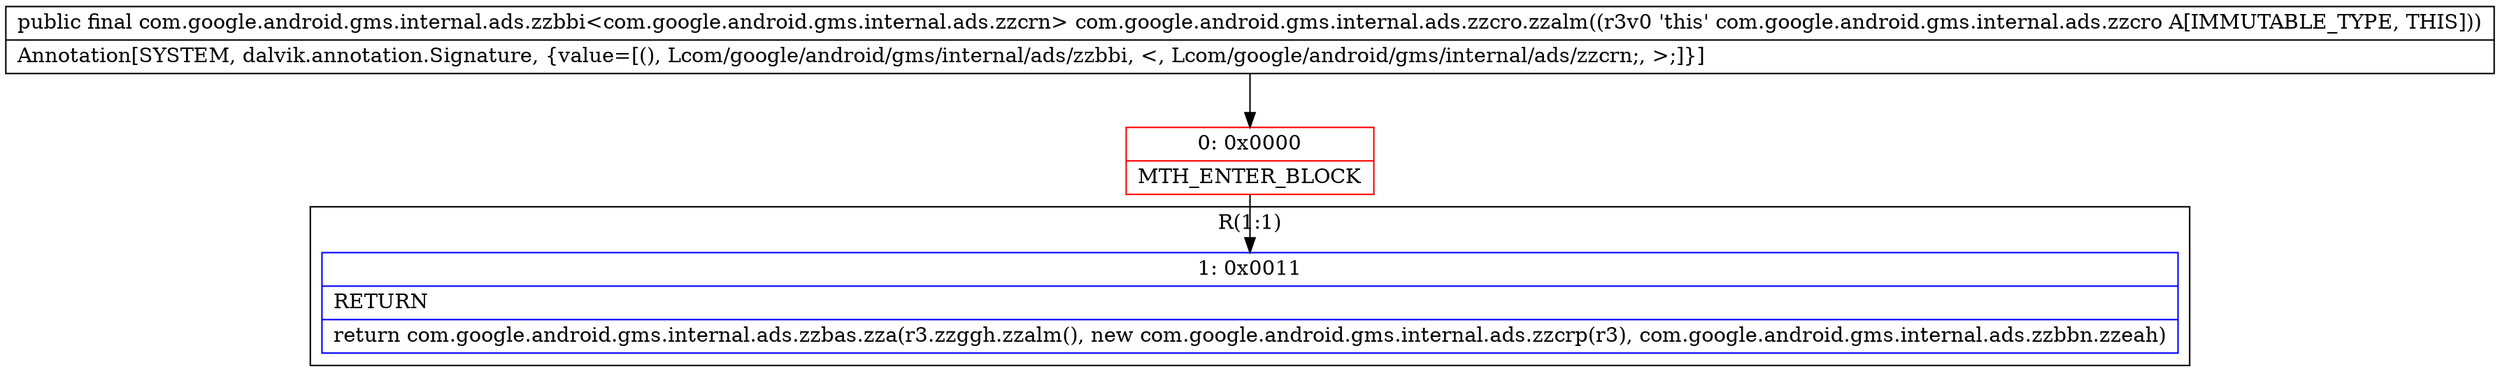 digraph "CFG forcom.google.android.gms.internal.ads.zzcro.zzalm()Lcom\/google\/android\/gms\/internal\/ads\/zzbbi;" {
subgraph cluster_Region_874529466 {
label = "R(1:1)";
node [shape=record,color=blue];
Node_1 [shape=record,label="{1\:\ 0x0011|RETURN\l|return com.google.android.gms.internal.ads.zzbas.zza(r3.zzggh.zzalm(), new com.google.android.gms.internal.ads.zzcrp(r3), com.google.android.gms.internal.ads.zzbbn.zzeah)\l}"];
}
Node_0 [shape=record,color=red,label="{0\:\ 0x0000|MTH_ENTER_BLOCK\l}"];
MethodNode[shape=record,label="{public final com.google.android.gms.internal.ads.zzbbi\<com.google.android.gms.internal.ads.zzcrn\> com.google.android.gms.internal.ads.zzcro.zzalm((r3v0 'this' com.google.android.gms.internal.ads.zzcro A[IMMUTABLE_TYPE, THIS]))  | Annotation[SYSTEM, dalvik.annotation.Signature, \{value=[(), Lcom\/google\/android\/gms\/internal\/ads\/zzbbi, \<, Lcom\/google\/android\/gms\/internal\/ads\/zzcrn;, \>;]\}]\l}"];
MethodNode -> Node_0;
Node_0 -> Node_1;
}

